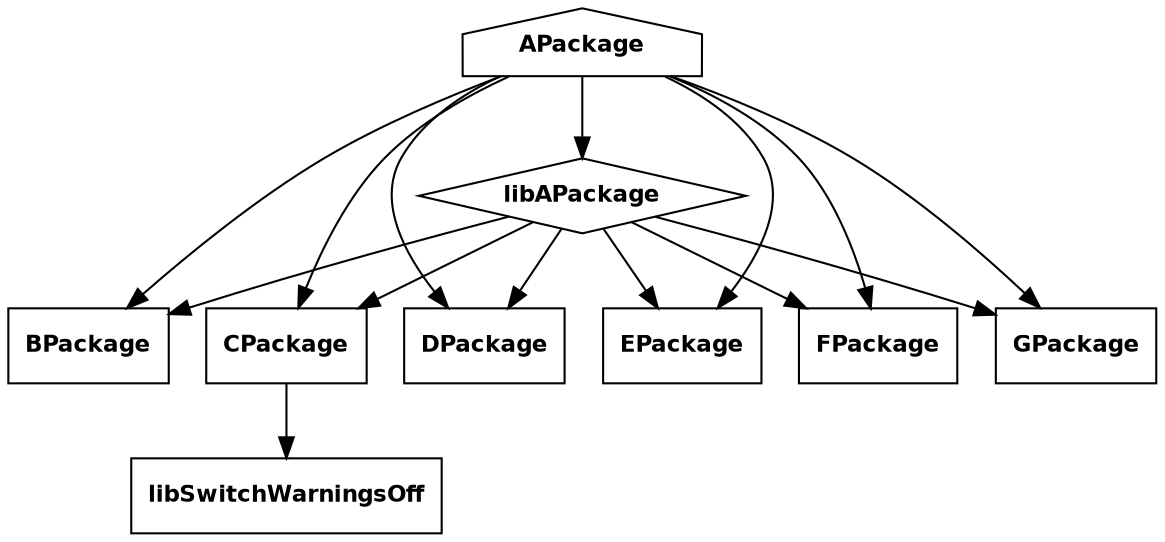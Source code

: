 digraph "CPFTargetDependencyGraph" {
node [
 fontsize = "11", fontname="Helvetica-Bold"
];
    "node80" [ label="APackage" shape="house"];
    "node27" [ label="BPackage" shape="polygon"];
    "node80" -> "node27" // APackage -> BPackage
    "node52" [ label="CPackage" shape="polygon"];
    "node80" -> "node52" // APackage -> CPackage
    "node11" [ label="libSwitchWarningsOff" shape="box"];
    "node52" -> "node11" // CPackage -> libSwitchWarningsOff
    "node63" [ label="DPackage" shape="polygon"];
    "node80" -> "node63" // APackage -> DPackage
    "node72" [ label="EPackage" shape="polygon"];
    "node80" -> "node72" // APackage -> EPackage
    "node35" [ label="FPackage" shape="polygon"];
    "node80" -> "node35" // APackage -> FPackage
    "node43" [ label="GPackage" shape="polygon"];
    "node80" -> "node43" // APackage -> GPackage
    "node78" [ label="libAPackage" shape="diamond"];
    "node80" -> "node78" // APackage -> libAPackage
    "node78" -> "node27" // libAPackage -> BPackage
    "node78" -> "node52" // libAPackage -> CPackage
    "node78" -> "node63" // libAPackage -> DPackage
    "node78" -> "node72" // libAPackage -> EPackage
    "node78" -> "node35" // libAPackage -> FPackage
    "node78" -> "node43" // libAPackage -> GPackage
}
